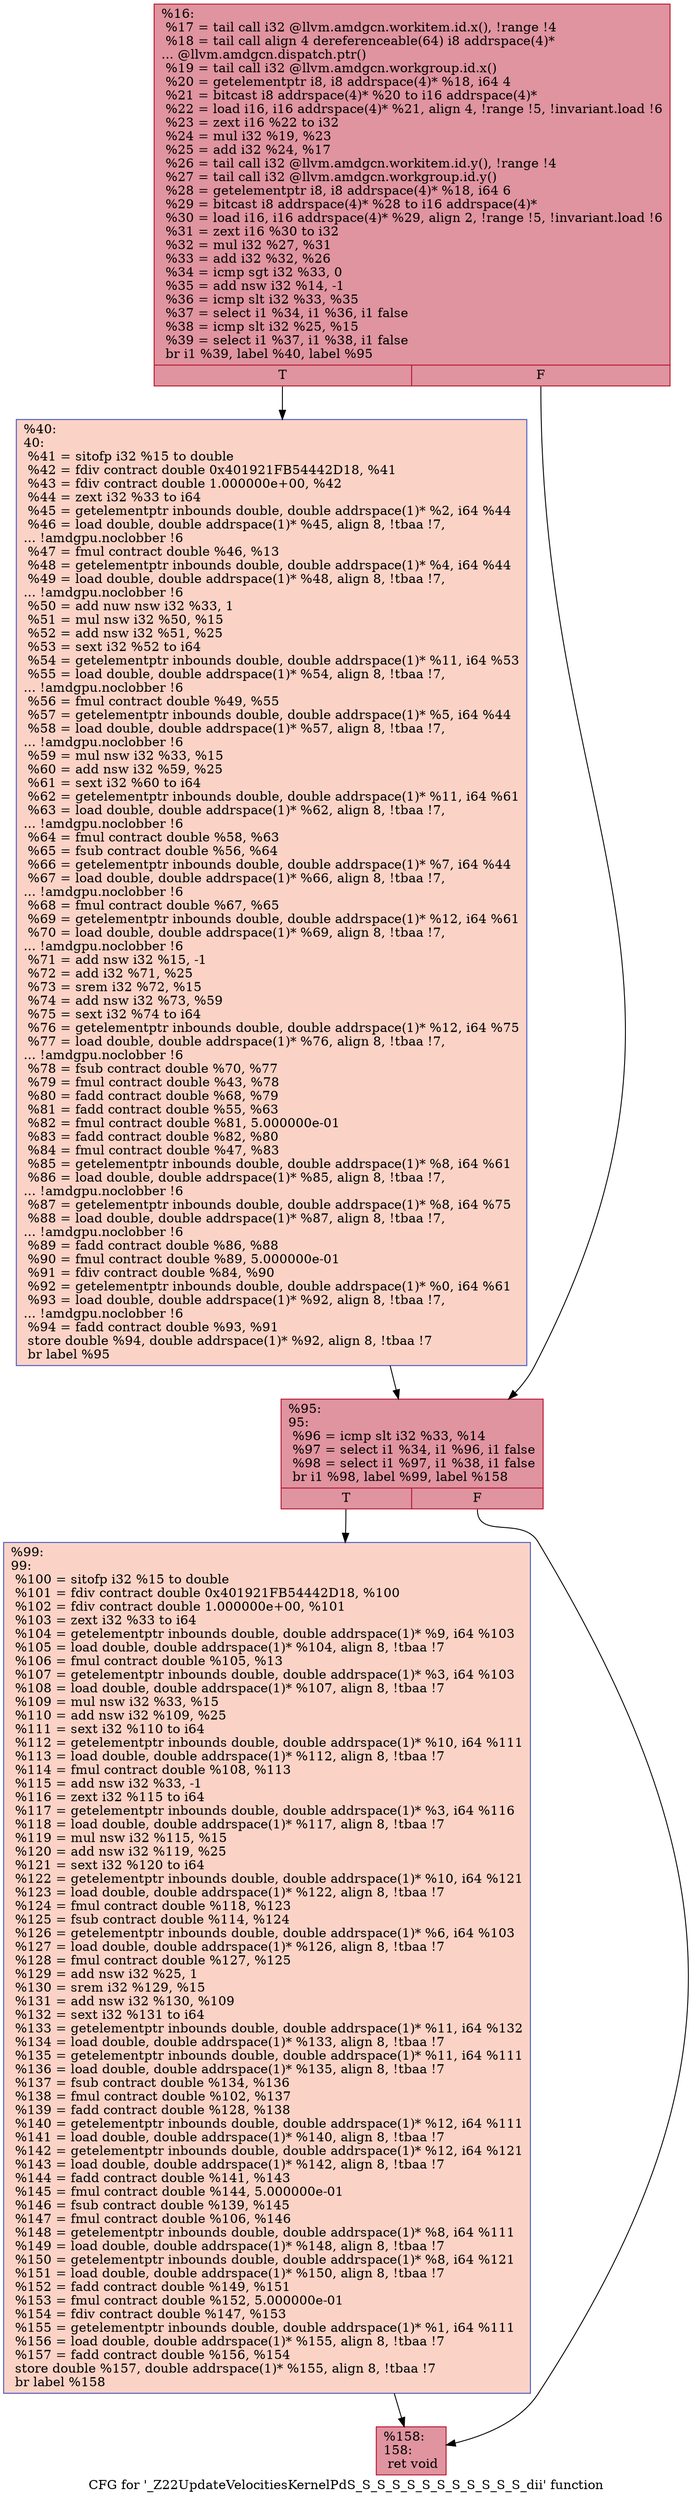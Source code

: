 digraph "CFG for '_Z22UpdateVelocitiesKernelPdS_S_S_S_S_S_S_S_S_S_S_S_dii' function" {
	label="CFG for '_Z22UpdateVelocitiesKernelPdS_S_S_S_S_S_S_S_S_S_S_S_dii' function";

	Node0x5b2c2a0 [shape=record,color="#b70d28ff", style=filled, fillcolor="#b70d2870",label="{%16:\l  %17 = tail call i32 @llvm.amdgcn.workitem.id.x(), !range !4\l  %18 = tail call align 4 dereferenceable(64) i8 addrspace(4)*\l... @llvm.amdgcn.dispatch.ptr()\l  %19 = tail call i32 @llvm.amdgcn.workgroup.id.x()\l  %20 = getelementptr i8, i8 addrspace(4)* %18, i64 4\l  %21 = bitcast i8 addrspace(4)* %20 to i16 addrspace(4)*\l  %22 = load i16, i16 addrspace(4)* %21, align 4, !range !5, !invariant.load !6\l  %23 = zext i16 %22 to i32\l  %24 = mul i32 %19, %23\l  %25 = add i32 %24, %17\l  %26 = tail call i32 @llvm.amdgcn.workitem.id.y(), !range !4\l  %27 = tail call i32 @llvm.amdgcn.workgroup.id.y()\l  %28 = getelementptr i8, i8 addrspace(4)* %18, i64 6\l  %29 = bitcast i8 addrspace(4)* %28 to i16 addrspace(4)*\l  %30 = load i16, i16 addrspace(4)* %29, align 2, !range !5, !invariant.load !6\l  %31 = zext i16 %30 to i32\l  %32 = mul i32 %27, %31\l  %33 = add i32 %32, %26\l  %34 = icmp sgt i32 %33, 0\l  %35 = add nsw i32 %14, -1\l  %36 = icmp slt i32 %33, %35\l  %37 = select i1 %34, i1 %36, i1 false\l  %38 = icmp slt i32 %25, %15\l  %39 = select i1 %37, i1 %38, i1 false\l  br i1 %39, label %40, label %95\l|{<s0>T|<s1>F}}"];
	Node0x5b2c2a0:s0 -> Node0x5b30cd0;
	Node0x5b2c2a0:s1 -> Node0x5b30d60;
	Node0x5b30cd0 [shape=record,color="#3d50c3ff", style=filled, fillcolor="#f59c7d70",label="{%40:\l40:                                               \l  %41 = sitofp i32 %15 to double\l  %42 = fdiv contract double 0x401921FB54442D18, %41\l  %43 = fdiv contract double 1.000000e+00, %42\l  %44 = zext i32 %33 to i64\l  %45 = getelementptr inbounds double, double addrspace(1)* %2, i64 %44\l  %46 = load double, double addrspace(1)* %45, align 8, !tbaa !7,\l... !amdgpu.noclobber !6\l  %47 = fmul contract double %46, %13\l  %48 = getelementptr inbounds double, double addrspace(1)* %4, i64 %44\l  %49 = load double, double addrspace(1)* %48, align 8, !tbaa !7,\l... !amdgpu.noclobber !6\l  %50 = add nuw nsw i32 %33, 1\l  %51 = mul nsw i32 %50, %15\l  %52 = add nsw i32 %51, %25\l  %53 = sext i32 %52 to i64\l  %54 = getelementptr inbounds double, double addrspace(1)* %11, i64 %53\l  %55 = load double, double addrspace(1)* %54, align 8, !tbaa !7,\l... !amdgpu.noclobber !6\l  %56 = fmul contract double %49, %55\l  %57 = getelementptr inbounds double, double addrspace(1)* %5, i64 %44\l  %58 = load double, double addrspace(1)* %57, align 8, !tbaa !7,\l... !amdgpu.noclobber !6\l  %59 = mul nsw i32 %33, %15\l  %60 = add nsw i32 %59, %25\l  %61 = sext i32 %60 to i64\l  %62 = getelementptr inbounds double, double addrspace(1)* %11, i64 %61\l  %63 = load double, double addrspace(1)* %62, align 8, !tbaa !7,\l... !amdgpu.noclobber !6\l  %64 = fmul contract double %58, %63\l  %65 = fsub contract double %56, %64\l  %66 = getelementptr inbounds double, double addrspace(1)* %7, i64 %44\l  %67 = load double, double addrspace(1)* %66, align 8, !tbaa !7,\l... !amdgpu.noclobber !6\l  %68 = fmul contract double %67, %65\l  %69 = getelementptr inbounds double, double addrspace(1)* %12, i64 %61\l  %70 = load double, double addrspace(1)* %69, align 8, !tbaa !7,\l... !amdgpu.noclobber !6\l  %71 = add nsw i32 %15, -1\l  %72 = add i32 %71, %25\l  %73 = srem i32 %72, %15\l  %74 = add nsw i32 %73, %59\l  %75 = sext i32 %74 to i64\l  %76 = getelementptr inbounds double, double addrspace(1)* %12, i64 %75\l  %77 = load double, double addrspace(1)* %76, align 8, !tbaa !7,\l... !amdgpu.noclobber !6\l  %78 = fsub contract double %70, %77\l  %79 = fmul contract double %43, %78\l  %80 = fadd contract double %68, %79\l  %81 = fadd contract double %55, %63\l  %82 = fmul contract double %81, 5.000000e-01\l  %83 = fadd contract double %82, %80\l  %84 = fmul contract double %47, %83\l  %85 = getelementptr inbounds double, double addrspace(1)* %8, i64 %61\l  %86 = load double, double addrspace(1)* %85, align 8, !tbaa !7,\l... !amdgpu.noclobber !6\l  %87 = getelementptr inbounds double, double addrspace(1)* %8, i64 %75\l  %88 = load double, double addrspace(1)* %87, align 8, !tbaa !7,\l... !amdgpu.noclobber !6\l  %89 = fadd contract double %86, %88\l  %90 = fmul contract double %89, 5.000000e-01\l  %91 = fdiv contract double %84, %90\l  %92 = getelementptr inbounds double, double addrspace(1)* %0, i64 %61\l  %93 = load double, double addrspace(1)* %92, align 8, !tbaa !7,\l... !amdgpu.noclobber !6\l  %94 = fadd contract double %93, %91\l  store double %94, double addrspace(1)* %92, align 8, !tbaa !7\l  br label %95\l}"];
	Node0x5b30cd0 -> Node0x5b30d60;
	Node0x5b30d60 [shape=record,color="#b70d28ff", style=filled, fillcolor="#b70d2870",label="{%95:\l95:                                               \l  %96 = icmp slt i32 %33, %14\l  %97 = select i1 %34, i1 %96, i1 false\l  %98 = select i1 %97, i1 %38, i1 false\l  br i1 %98, label %99, label %158\l|{<s0>T|<s1>F}}"];
	Node0x5b30d60:s0 -> Node0x5b34610;
	Node0x5b30d60:s1 -> Node0x5b34660;
	Node0x5b34610 [shape=record,color="#3d50c3ff", style=filled, fillcolor="#f59c7d70",label="{%99:\l99:                                               \l  %100 = sitofp i32 %15 to double\l  %101 = fdiv contract double 0x401921FB54442D18, %100\l  %102 = fdiv contract double 1.000000e+00, %101\l  %103 = zext i32 %33 to i64\l  %104 = getelementptr inbounds double, double addrspace(1)* %9, i64 %103\l  %105 = load double, double addrspace(1)* %104, align 8, !tbaa !7\l  %106 = fmul contract double %105, %13\l  %107 = getelementptr inbounds double, double addrspace(1)* %3, i64 %103\l  %108 = load double, double addrspace(1)* %107, align 8, !tbaa !7\l  %109 = mul nsw i32 %33, %15\l  %110 = add nsw i32 %109, %25\l  %111 = sext i32 %110 to i64\l  %112 = getelementptr inbounds double, double addrspace(1)* %10, i64 %111\l  %113 = load double, double addrspace(1)* %112, align 8, !tbaa !7\l  %114 = fmul contract double %108, %113\l  %115 = add nsw i32 %33, -1\l  %116 = zext i32 %115 to i64\l  %117 = getelementptr inbounds double, double addrspace(1)* %3, i64 %116\l  %118 = load double, double addrspace(1)* %117, align 8, !tbaa !7\l  %119 = mul nsw i32 %115, %15\l  %120 = add nsw i32 %119, %25\l  %121 = sext i32 %120 to i64\l  %122 = getelementptr inbounds double, double addrspace(1)* %10, i64 %121\l  %123 = load double, double addrspace(1)* %122, align 8, !tbaa !7\l  %124 = fmul contract double %118, %123\l  %125 = fsub contract double %114, %124\l  %126 = getelementptr inbounds double, double addrspace(1)* %6, i64 %103\l  %127 = load double, double addrspace(1)* %126, align 8, !tbaa !7\l  %128 = fmul contract double %127, %125\l  %129 = add nsw i32 %25, 1\l  %130 = srem i32 %129, %15\l  %131 = add nsw i32 %130, %109\l  %132 = sext i32 %131 to i64\l  %133 = getelementptr inbounds double, double addrspace(1)* %11, i64 %132\l  %134 = load double, double addrspace(1)* %133, align 8, !tbaa !7\l  %135 = getelementptr inbounds double, double addrspace(1)* %11, i64 %111\l  %136 = load double, double addrspace(1)* %135, align 8, !tbaa !7\l  %137 = fsub contract double %134, %136\l  %138 = fmul contract double %102, %137\l  %139 = fadd contract double %128, %138\l  %140 = getelementptr inbounds double, double addrspace(1)* %12, i64 %111\l  %141 = load double, double addrspace(1)* %140, align 8, !tbaa !7\l  %142 = getelementptr inbounds double, double addrspace(1)* %12, i64 %121\l  %143 = load double, double addrspace(1)* %142, align 8, !tbaa !7\l  %144 = fadd contract double %141, %143\l  %145 = fmul contract double %144, 5.000000e-01\l  %146 = fsub contract double %139, %145\l  %147 = fmul contract double %106, %146\l  %148 = getelementptr inbounds double, double addrspace(1)* %8, i64 %111\l  %149 = load double, double addrspace(1)* %148, align 8, !tbaa !7\l  %150 = getelementptr inbounds double, double addrspace(1)* %8, i64 %121\l  %151 = load double, double addrspace(1)* %150, align 8, !tbaa !7\l  %152 = fadd contract double %149, %151\l  %153 = fmul contract double %152, 5.000000e-01\l  %154 = fdiv contract double %147, %153\l  %155 = getelementptr inbounds double, double addrspace(1)* %1, i64 %111\l  %156 = load double, double addrspace(1)* %155, align 8, !tbaa !7\l  %157 = fadd contract double %156, %154\l  store double %157, double addrspace(1)* %155, align 8, !tbaa !7\l  br label %158\l}"];
	Node0x5b34610 -> Node0x5b34660;
	Node0x5b34660 [shape=record,color="#b70d28ff", style=filled, fillcolor="#b70d2870",label="{%158:\l158:                                              \l  ret void\l}"];
}
